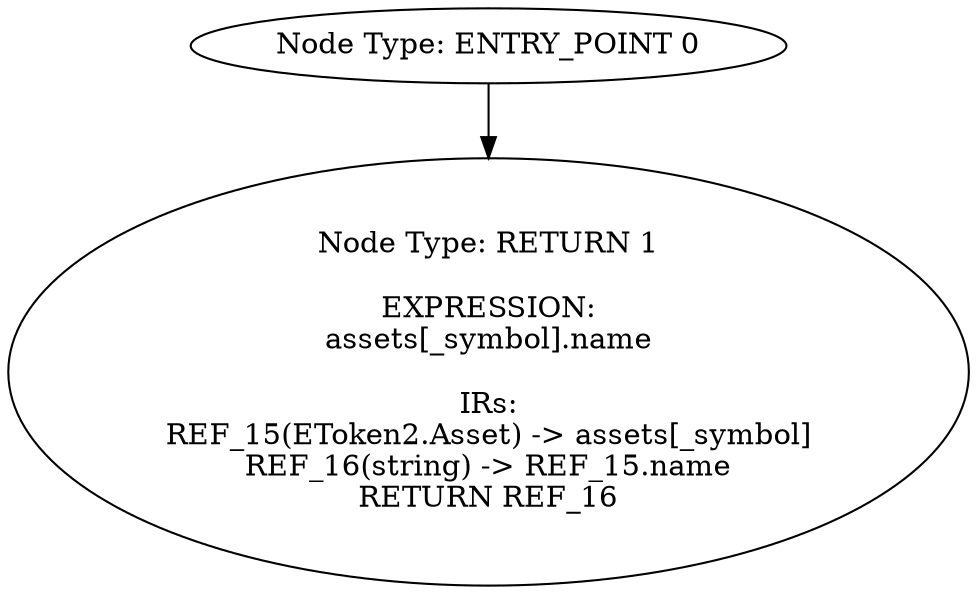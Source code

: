 digraph{
0[label="Node Type: ENTRY_POINT 0
"];
0->1;
1[label="Node Type: RETURN 1

EXPRESSION:
assets[_symbol].name

IRs:
REF_15(EToken2.Asset) -> assets[_symbol]
REF_16(string) -> REF_15.name
RETURN REF_16"];
}
